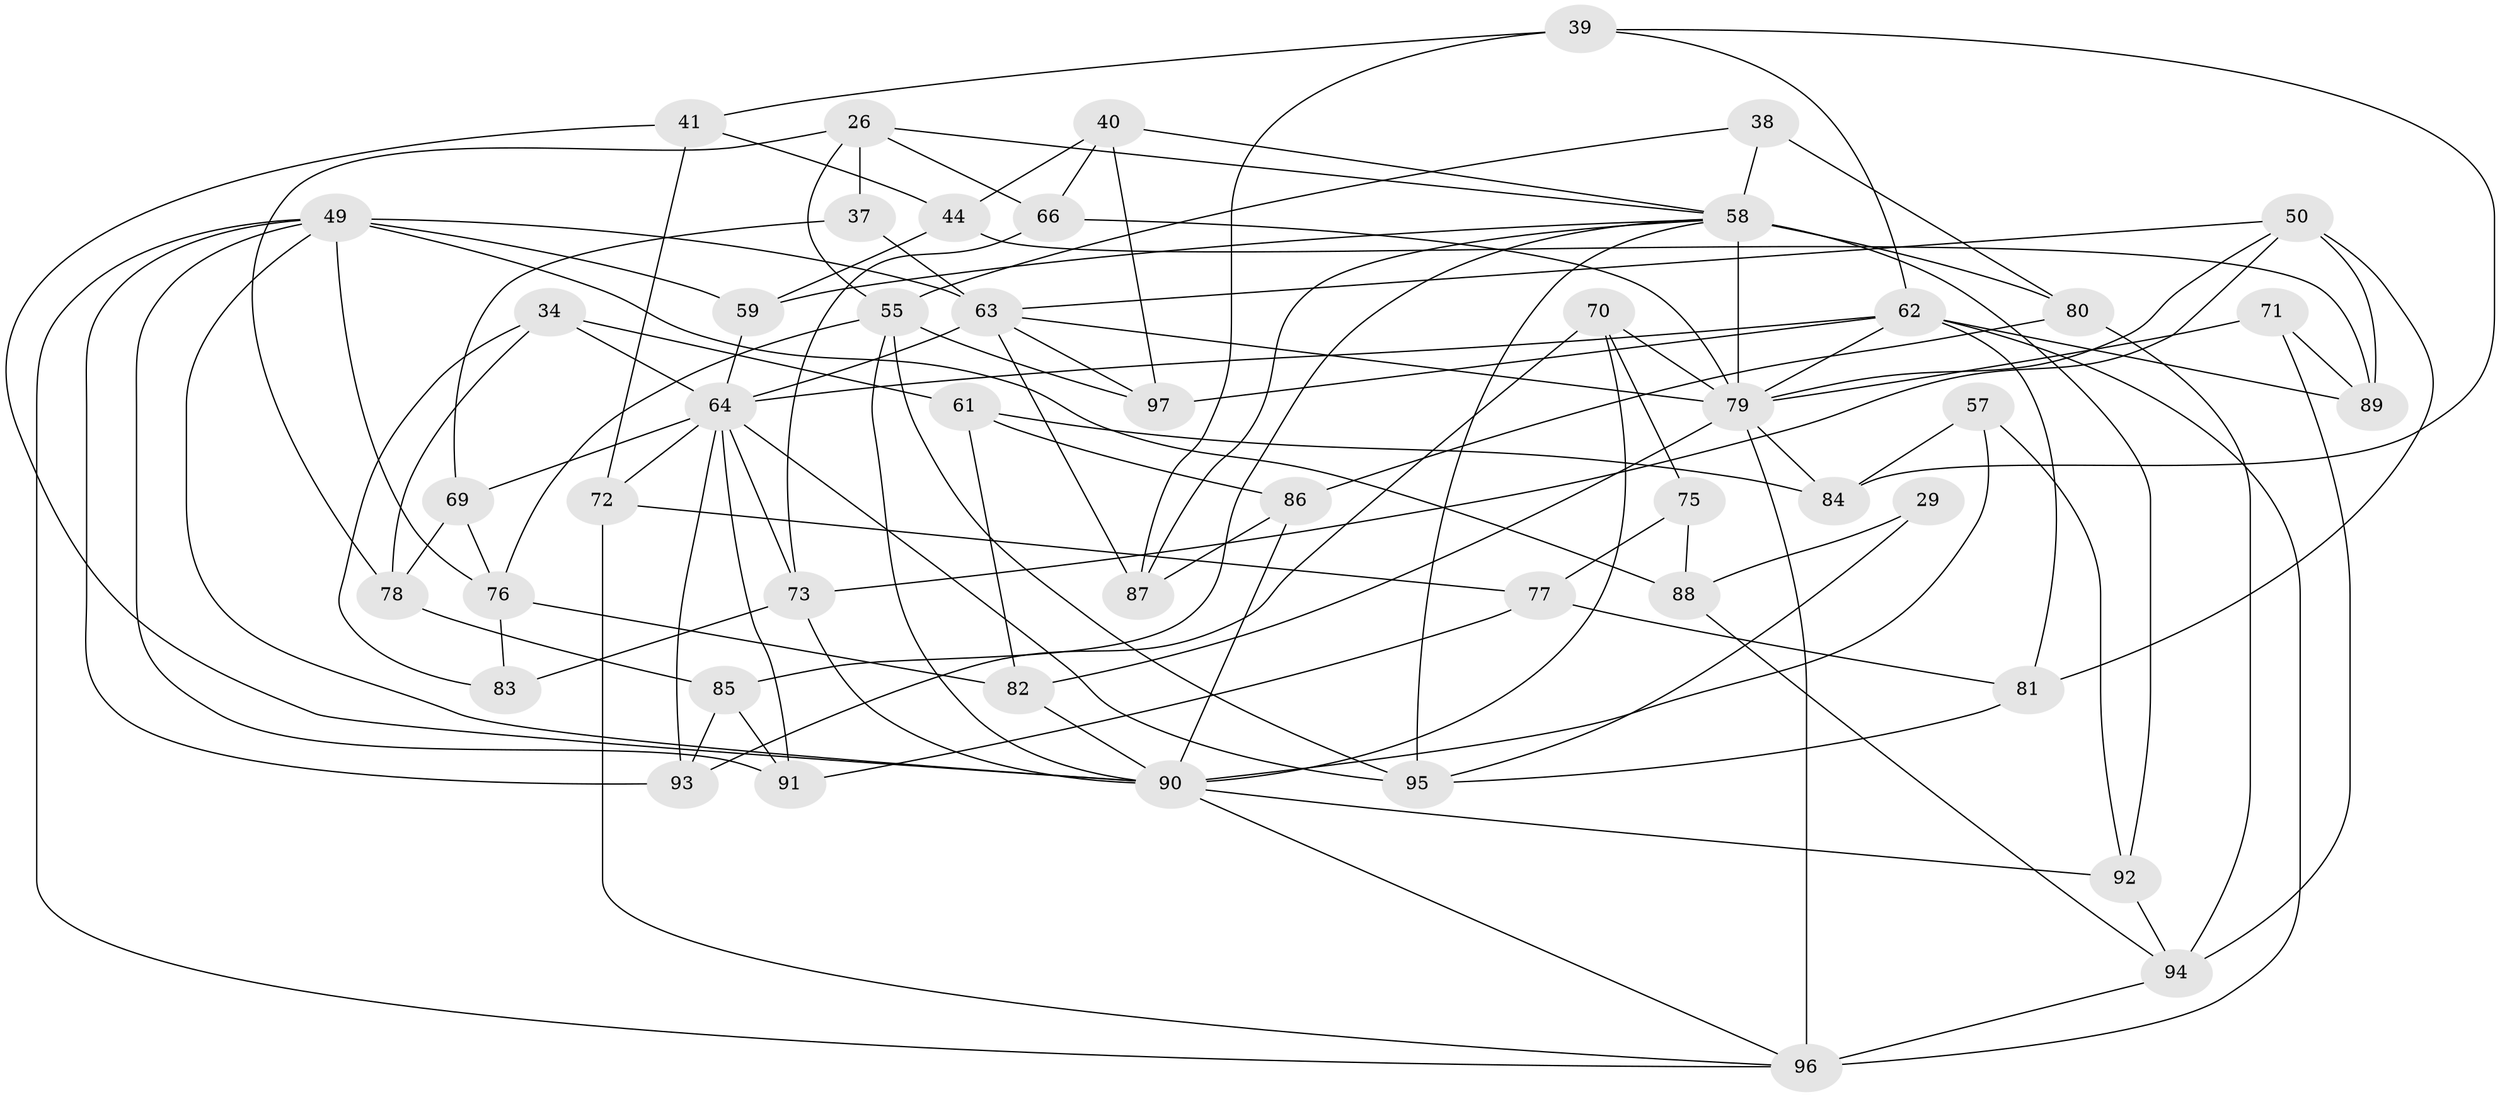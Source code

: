 // original degree distribution, {4: 1.0}
// Generated by graph-tools (version 1.1) at 2025/02/03/04/25 22:02:58]
// undirected, 48 vertices, 114 edges
graph export_dot {
graph [start="1"]
  node [color=gray90,style=filled];
  26 [super="+6"];
  29;
  34;
  37;
  38;
  39;
  40;
  41;
  44;
  49 [super="+3+22+31"];
  50 [super="+46"];
  55 [super="+23"];
  57;
  58 [super="+20+33+28"];
  59;
  61;
  62 [super="+16+51"];
  63 [super="+17+60"];
  64 [super="+19+53"];
  66;
  69;
  70;
  71;
  72 [super="+68"];
  73 [super="+65"];
  75;
  76 [super="+67"];
  77;
  78;
  79 [super="+54+52"];
  80 [super="+10"];
  81;
  82;
  83;
  84;
  85;
  86;
  87;
  88 [super="+8+74"];
  89 [super="+45"];
  90 [super="+42+43"];
  91;
  92 [super="+48"];
  93;
  94 [super="+35"];
  95 [super="+47+56"];
  96 [super="+5+9"];
  97;
  26 -- 37 [weight=2];
  26 -- 66;
  26 -- 78;
  26 -- 55;
  26 -- 58;
  29 -- 95 [weight=2];
  29 -- 88 [weight=2];
  34 -- 83;
  34 -- 64;
  34 -- 61;
  34 -- 78;
  37 -- 69;
  37 -- 63;
  38 -- 55;
  38 -- 80 [weight=2];
  38 -- 58;
  39 -- 41;
  39 -- 87;
  39 -- 84;
  39 -- 62;
  40 -- 66;
  40 -- 44;
  40 -- 97;
  40 -- 58;
  41 -- 72;
  41 -- 44;
  41 -- 90;
  44 -- 59;
  44 -- 89;
  49 -- 91;
  49 -- 93;
  49 -- 59;
  49 -- 76 [weight=2];
  49 -- 63 [weight=2];
  49 -- 90 [weight=2];
  49 -- 96;
  49 -- 88 [weight=2];
  50 -- 63;
  50 -- 89 [weight=2];
  50 -- 81;
  50 -- 73;
  50 -- 79;
  55 -- 97;
  55 -- 95;
  55 -- 76;
  55 -- 90;
  57 -- 84;
  57 -- 90;
  57 -- 92 [weight=2];
  58 -- 92 [weight=3];
  58 -- 85;
  58 -- 95 [weight=2];
  58 -- 59;
  58 -- 79 [weight=4];
  58 -- 80;
  58 -- 87;
  59 -- 64;
  61 -- 86;
  61 -- 84;
  61 -- 82;
  62 -- 79;
  62 -- 89 [weight=2];
  62 -- 97;
  62 -- 96 [weight=2];
  62 -- 81;
  62 -- 64 [weight=2];
  63 -- 87;
  63 -- 97;
  63 -- 79;
  63 -- 64 [weight=3];
  64 -- 93;
  64 -- 72 [weight=3];
  64 -- 95 [weight=2];
  64 -- 69;
  64 -- 73;
  64 -- 91;
  66 -- 73;
  66 -- 79;
  69 -- 78;
  69 -- 76;
  70 -- 79;
  70 -- 93;
  70 -- 75;
  70 -- 90;
  71 -- 94 [weight=2];
  71 -- 89;
  71 -- 79;
  72 -- 77;
  72 -- 96;
  73 -- 83 [weight=2];
  73 -- 90;
  75 -- 77;
  75 -- 88 [weight=2];
  76 -- 82;
  76 -- 83;
  77 -- 81;
  77 -- 91;
  78 -- 85;
  79 -- 96 [weight=2];
  79 -- 82;
  79 -- 84;
  80 -- 94 [weight=2];
  80 -- 86;
  81 -- 95;
  82 -- 90;
  85 -- 91;
  85 -- 93;
  86 -- 87;
  86 -- 90;
  88 -- 94 [weight=2];
  90 -- 92 [weight=2];
  90 -- 96;
  92 -- 94;
  94 -- 96;
}
